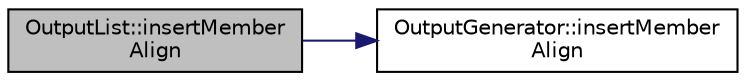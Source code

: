 digraph "OutputList::insertMemberAlign"
{
 // LATEX_PDF_SIZE
  edge [fontname="Helvetica",fontsize="10",labelfontname="Helvetica",labelfontsize="10"];
  node [fontname="Helvetica",fontsize="10",shape=record];
  rankdir="LR";
  Node1 [label="OutputList::insertMember\lAlign",height=0.2,width=0.4,color="black", fillcolor="grey75", style="filled", fontcolor="black",tooltip=" "];
  Node1 -> Node2 [color="midnightblue",fontsize="10",style="solid",fontname="Helvetica"];
  Node2 [label="OutputGenerator::insertMember\lAlign",height=0.2,width=0.4,color="black", fillcolor="white", style="filled",URL="$classOutputGenerator.html#a0df59cf6b0b238b48b139c7bfe5fb901",tooltip=" "];
}
